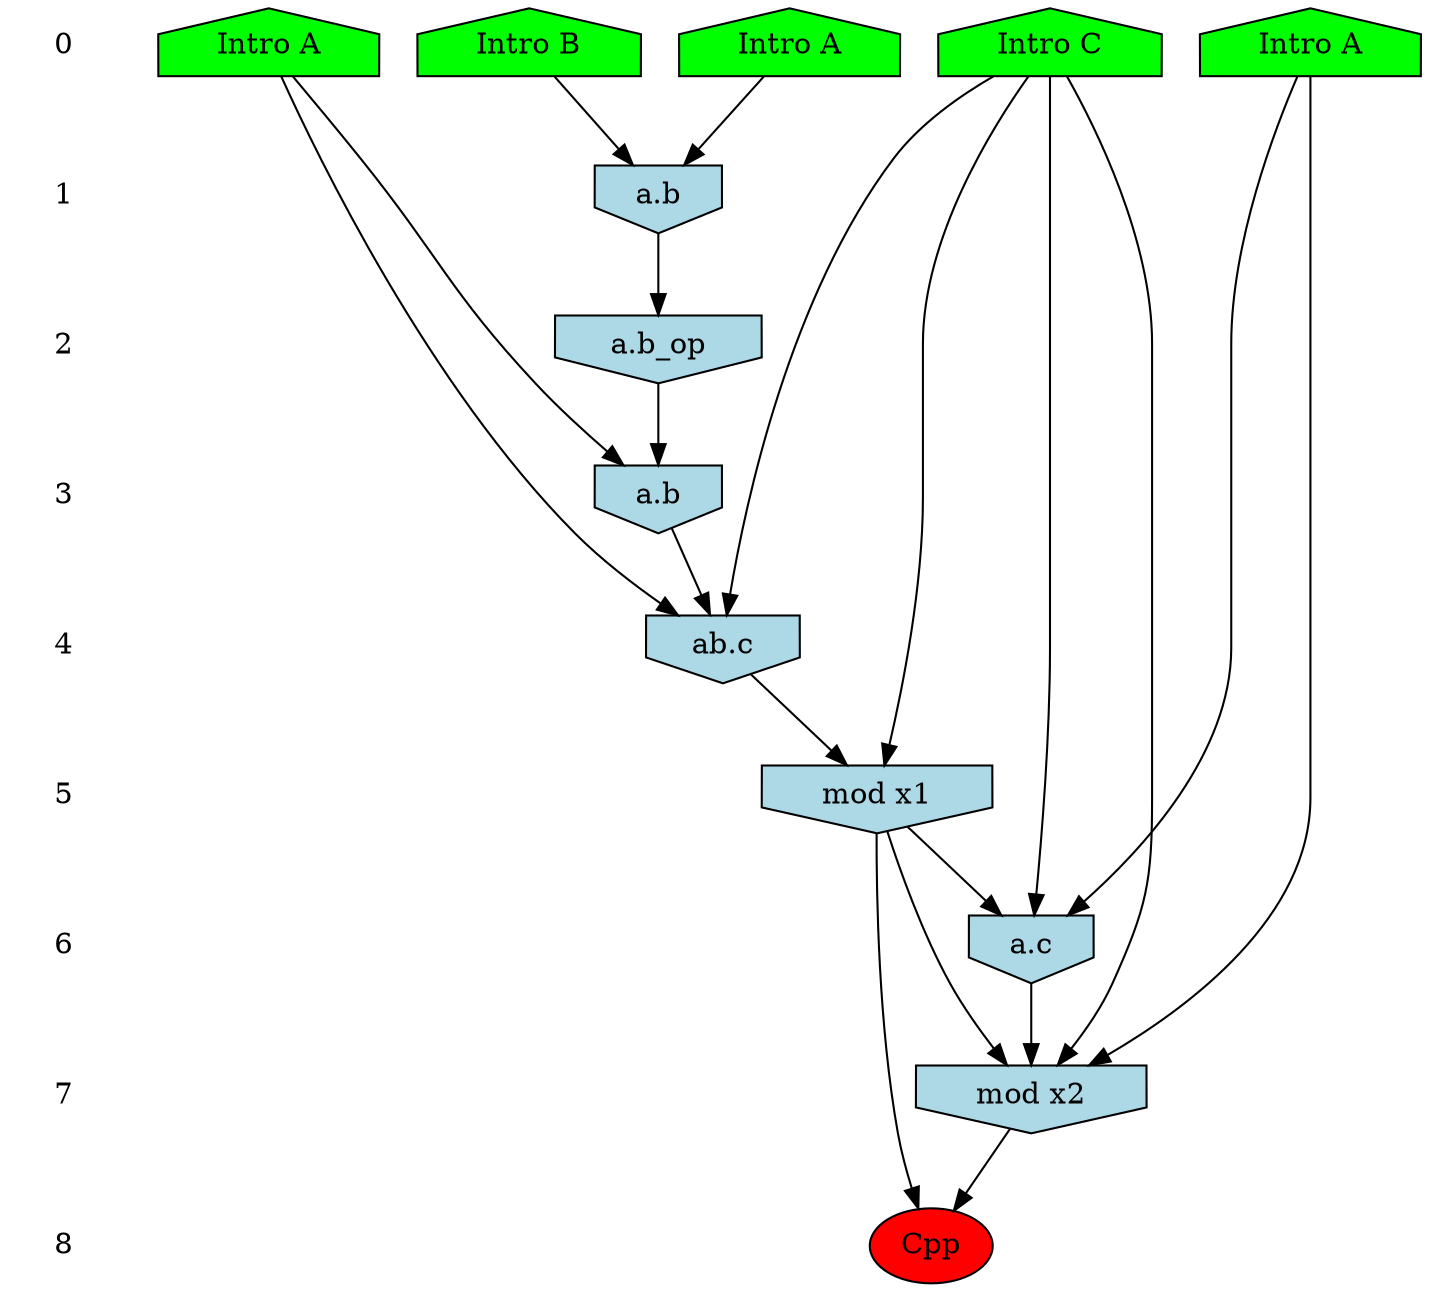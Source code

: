 /* Compression of 8 causal flows obtained in average at 1.306191E+01 t.u */
/* Compressed causal flows were: [1385;1654;1960;1962;2105;2177;2342;2464] */
digraph G{
 ranksep=.5 ; 
{ rank = same ; "0" [shape=plaintext] ; node_1 [label ="Intro A", shape=house, style=filled, fillcolor=green] ;
node_2 [label ="Intro B", shape=house, style=filled, fillcolor=green] ;
node_3 [label ="Intro A", shape=house, style=filled, fillcolor=green] ;
node_4 [label ="Intro A", shape=house, style=filled, fillcolor=green] ;
node_5 [label ="Intro C", shape=house, style=filled, fillcolor=green] ;
}
{ rank = same ; "1" [shape=plaintext] ; node_6 [label="a.b", shape=invhouse, style=filled, fillcolor = lightblue] ;
}
{ rank = same ; "2" [shape=plaintext] ; node_7 [label="a.b_op", shape=invhouse, style=filled, fillcolor = lightblue] ;
}
{ rank = same ; "3" [shape=plaintext] ; node_8 [label="a.b", shape=invhouse, style=filled, fillcolor = lightblue] ;
}
{ rank = same ; "4" [shape=plaintext] ; node_9 [label="ab.c", shape=invhouse, style=filled, fillcolor = lightblue] ;
}
{ rank = same ; "5" [shape=plaintext] ; node_10 [label="mod x1", shape=invhouse, style=filled, fillcolor = lightblue] ;
}
{ rank = same ; "6" [shape=plaintext] ; node_11 [label="a.c", shape=invhouse, style=filled, fillcolor = lightblue] ;
}
{ rank = same ; "7" [shape=plaintext] ; node_12 [label="mod x2", shape=invhouse, style=filled, fillcolor = lightblue] ;
}
{ rank = same ; "8" [shape=plaintext] ; node_13 [label ="Cpp", style=filled, fillcolor=red] ;
}
"0" -> "1" [style="invis"]; 
"1" -> "2" [style="invis"]; 
"2" -> "3" [style="invis"]; 
"3" -> "4" [style="invis"]; 
"4" -> "5" [style="invis"]; 
"5" -> "6" [style="invis"]; 
"6" -> "7" [style="invis"]; 
"7" -> "8" [style="invis"]; 
node_2 -> node_6
node_3 -> node_6
node_6 -> node_7
node_4 -> node_8
node_7 -> node_8
node_4 -> node_9
node_5 -> node_9
node_8 -> node_9
node_5 -> node_10
node_9 -> node_10
node_1 -> node_11
node_5 -> node_11
node_10 -> node_11
node_1 -> node_12
node_5 -> node_12
node_10 -> node_12
node_11 -> node_12
node_10 -> node_13
node_12 -> node_13
}
/*
 Dot generation time: 0.000082
*/
